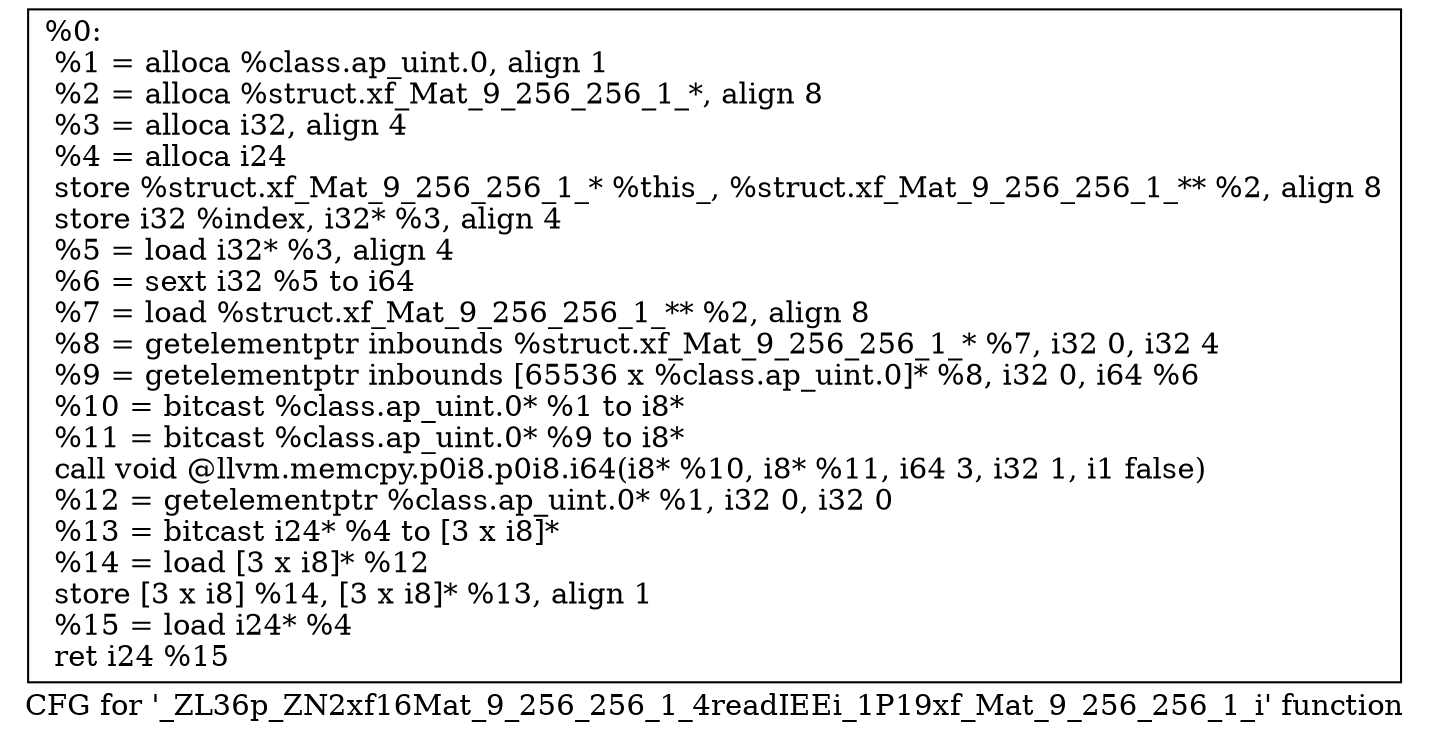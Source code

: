 digraph "CFG for '_ZL36p_ZN2xf16Mat_9_256_256_1_4readIEEi_1P19xf_Mat_9_256_256_1_i' function" {
	label="CFG for '_ZL36p_ZN2xf16Mat_9_256_256_1_4readIEEi_1P19xf_Mat_9_256_256_1_i' function";

	Node0x15fe310 [shape=record,label="{%0:\l  %1 = alloca %class.ap_uint.0, align 1\l  %2 = alloca %struct.xf_Mat_9_256_256_1_*, align 8\l  %3 = alloca i32, align 4\l  %4 = alloca i24\l  store %struct.xf_Mat_9_256_256_1_* %this_, %struct.xf_Mat_9_256_256_1_** %2, align 8\l  store i32 %index, i32* %3, align 4\l  %5 = load i32* %3, align 4\l  %6 = sext i32 %5 to i64\l  %7 = load %struct.xf_Mat_9_256_256_1_** %2, align 8\l  %8 = getelementptr inbounds %struct.xf_Mat_9_256_256_1_* %7, i32 0, i32 4\l  %9 = getelementptr inbounds [65536 x %class.ap_uint.0]* %8, i32 0, i64 %6\l  %10 = bitcast %class.ap_uint.0* %1 to i8*\l  %11 = bitcast %class.ap_uint.0* %9 to i8*\l  call void @llvm.memcpy.p0i8.p0i8.i64(i8* %10, i8* %11, i64 3, i32 1, i1 false)\l  %12 = getelementptr %class.ap_uint.0* %1, i32 0, i32 0\l  %13 = bitcast i24* %4 to [3 x i8]*\l  %14 = load [3 x i8]* %12\l  store [3 x i8] %14, [3 x i8]* %13, align 1\l  %15 = load i24* %4\l  ret i24 %15\l}"];
}
